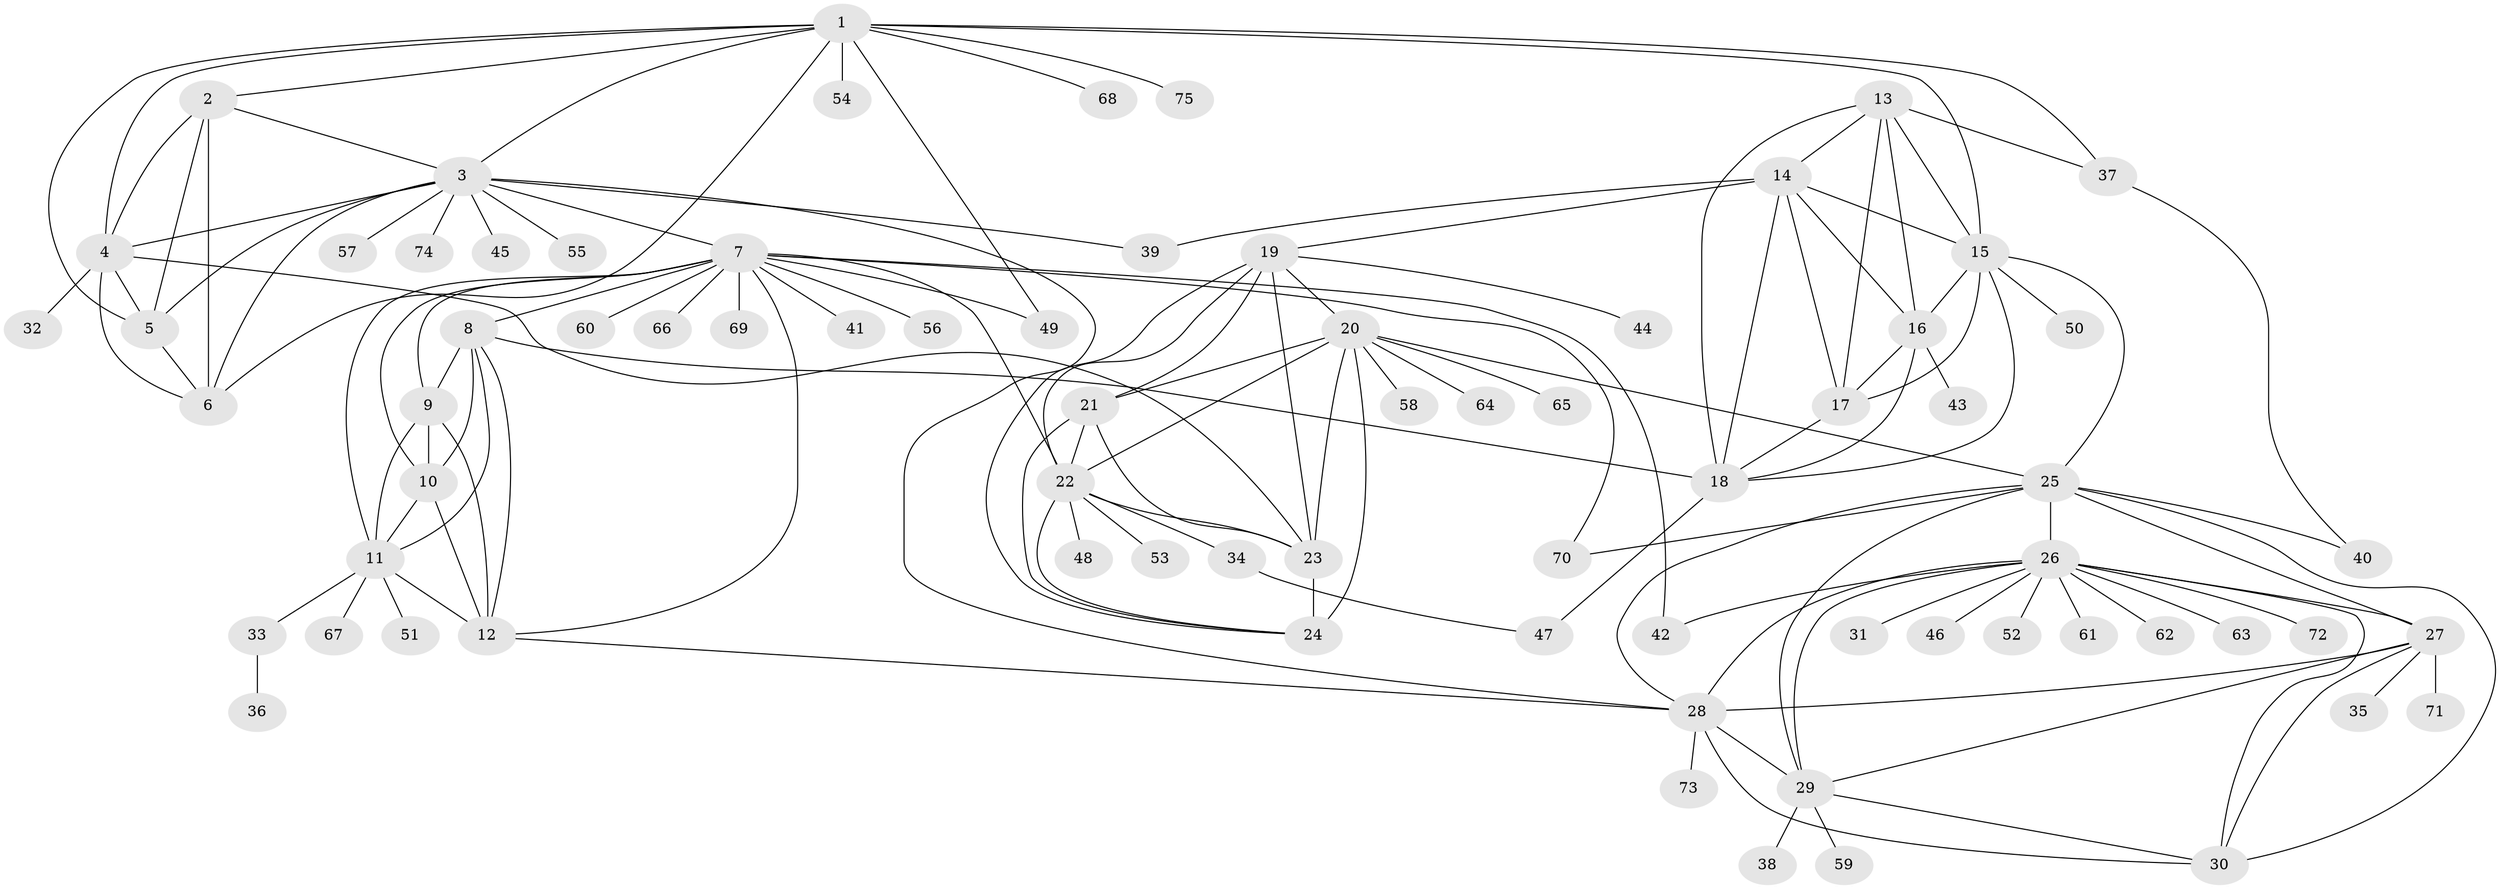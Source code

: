 // original degree distribution, {12: 0.008064516129032258, 6: 0.06451612903225806, 13: 0.008064516129032258, 10: 0.04032258064516129, 16: 0.008064516129032258, 7: 0.016129032258064516, 5: 0.016129032258064516, 9: 0.04838709677419355, 8: 0.03225806451612903, 14: 0.008064516129032258, 1: 0.6451612903225806, 3: 0.024193548387096774, 2: 0.08064516129032258}
// Generated by graph-tools (version 1.1) at 2025/52/03/04/25 22:52:46]
// undirected, 75 vertices, 137 edges
graph export_dot {
  node [color=gray90,style=filled];
  1;
  2;
  3;
  4;
  5;
  6;
  7;
  8;
  9;
  10;
  11;
  12;
  13;
  14;
  15;
  16;
  17;
  18;
  19;
  20;
  21;
  22;
  23;
  24;
  25;
  26;
  27;
  28;
  29;
  30;
  31;
  32;
  33;
  34;
  35;
  36;
  37;
  38;
  39;
  40;
  41;
  42;
  43;
  44;
  45;
  46;
  47;
  48;
  49;
  50;
  51;
  52;
  53;
  54;
  55;
  56;
  57;
  58;
  59;
  60;
  61;
  62;
  63;
  64;
  65;
  66;
  67;
  68;
  69;
  70;
  71;
  72;
  73;
  74;
  75;
  1 -- 2 [weight=1.0];
  1 -- 3 [weight=1.0];
  1 -- 4 [weight=1.0];
  1 -- 5 [weight=1.0];
  1 -- 6 [weight=1.0];
  1 -- 15 [weight=1.0];
  1 -- 37 [weight=1.0];
  1 -- 49 [weight=1.0];
  1 -- 54 [weight=1.0];
  1 -- 68 [weight=1.0];
  1 -- 75 [weight=1.0];
  2 -- 3 [weight=1.0];
  2 -- 4 [weight=1.0];
  2 -- 5 [weight=1.0];
  2 -- 6 [weight=1.0];
  3 -- 4 [weight=1.0];
  3 -- 5 [weight=1.0];
  3 -- 6 [weight=1.0];
  3 -- 7 [weight=1.0];
  3 -- 28 [weight=1.0];
  3 -- 39 [weight=1.0];
  3 -- 45 [weight=1.0];
  3 -- 55 [weight=1.0];
  3 -- 57 [weight=1.0];
  3 -- 74 [weight=1.0];
  4 -- 5 [weight=1.0];
  4 -- 6 [weight=1.0];
  4 -- 23 [weight=1.0];
  4 -- 32 [weight=3.0];
  5 -- 6 [weight=1.0];
  7 -- 8 [weight=1.0];
  7 -- 9 [weight=1.0];
  7 -- 10 [weight=1.0];
  7 -- 11 [weight=1.0];
  7 -- 12 [weight=1.0];
  7 -- 22 [weight=1.0];
  7 -- 41 [weight=1.0];
  7 -- 42 [weight=1.0];
  7 -- 49 [weight=1.0];
  7 -- 56 [weight=1.0];
  7 -- 60 [weight=1.0];
  7 -- 66 [weight=1.0];
  7 -- 69 [weight=1.0];
  7 -- 70 [weight=1.0];
  8 -- 9 [weight=1.0];
  8 -- 10 [weight=1.0];
  8 -- 11 [weight=1.0];
  8 -- 12 [weight=1.0];
  8 -- 18 [weight=1.0];
  9 -- 10 [weight=1.0];
  9 -- 11 [weight=1.0];
  9 -- 12 [weight=1.0];
  10 -- 11 [weight=1.0];
  10 -- 12 [weight=3.0];
  11 -- 12 [weight=1.0];
  11 -- 33 [weight=1.0];
  11 -- 51 [weight=1.0];
  11 -- 67 [weight=1.0];
  12 -- 28 [weight=1.0];
  13 -- 14 [weight=1.0];
  13 -- 15 [weight=1.0];
  13 -- 16 [weight=1.0];
  13 -- 17 [weight=1.0];
  13 -- 18 [weight=1.0];
  13 -- 37 [weight=1.0];
  14 -- 15 [weight=1.0];
  14 -- 16 [weight=1.0];
  14 -- 17 [weight=1.0];
  14 -- 18 [weight=1.0];
  14 -- 19 [weight=1.0];
  14 -- 39 [weight=1.0];
  15 -- 16 [weight=1.0];
  15 -- 17 [weight=1.0];
  15 -- 18 [weight=1.0];
  15 -- 25 [weight=1.0];
  15 -- 50 [weight=1.0];
  16 -- 17 [weight=1.0];
  16 -- 18 [weight=1.0];
  16 -- 43 [weight=4.0];
  17 -- 18 [weight=1.0];
  18 -- 47 [weight=3.0];
  19 -- 20 [weight=1.0];
  19 -- 21 [weight=1.0];
  19 -- 22 [weight=1.0];
  19 -- 23 [weight=1.0];
  19 -- 24 [weight=1.0];
  19 -- 44 [weight=1.0];
  20 -- 21 [weight=1.0];
  20 -- 22 [weight=1.0];
  20 -- 23 [weight=1.0];
  20 -- 24 [weight=1.0];
  20 -- 25 [weight=1.0];
  20 -- 58 [weight=1.0];
  20 -- 64 [weight=1.0];
  20 -- 65 [weight=1.0];
  21 -- 22 [weight=1.0];
  21 -- 23 [weight=1.0];
  21 -- 24 [weight=1.0];
  22 -- 23 [weight=1.0];
  22 -- 24 [weight=1.0];
  22 -- 34 [weight=1.0];
  22 -- 48 [weight=1.0];
  22 -- 53 [weight=1.0];
  23 -- 24 [weight=4.0];
  25 -- 26 [weight=1.0];
  25 -- 27 [weight=1.0];
  25 -- 28 [weight=1.0];
  25 -- 29 [weight=1.0];
  25 -- 30 [weight=1.0];
  25 -- 40 [weight=1.0];
  25 -- 70 [weight=1.0];
  26 -- 27 [weight=1.0];
  26 -- 28 [weight=1.0];
  26 -- 29 [weight=1.0];
  26 -- 30 [weight=1.0];
  26 -- 31 [weight=1.0];
  26 -- 42 [weight=1.0];
  26 -- 46 [weight=1.0];
  26 -- 52 [weight=1.0];
  26 -- 61 [weight=1.0];
  26 -- 62 [weight=1.0];
  26 -- 63 [weight=1.0];
  26 -- 72 [weight=1.0];
  27 -- 28 [weight=1.0];
  27 -- 29 [weight=1.0];
  27 -- 30 [weight=1.0];
  27 -- 35 [weight=1.0];
  27 -- 71 [weight=1.0];
  28 -- 29 [weight=1.0];
  28 -- 30 [weight=1.0];
  28 -- 73 [weight=1.0];
  29 -- 30 [weight=1.0];
  29 -- 38 [weight=1.0];
  29 -- 59 [weight=1.0];
  33 -- 36 [weight=1.0];
  34 -- 47 [weight=1.0];
  37 -- 40 [weight=2.0];
}
